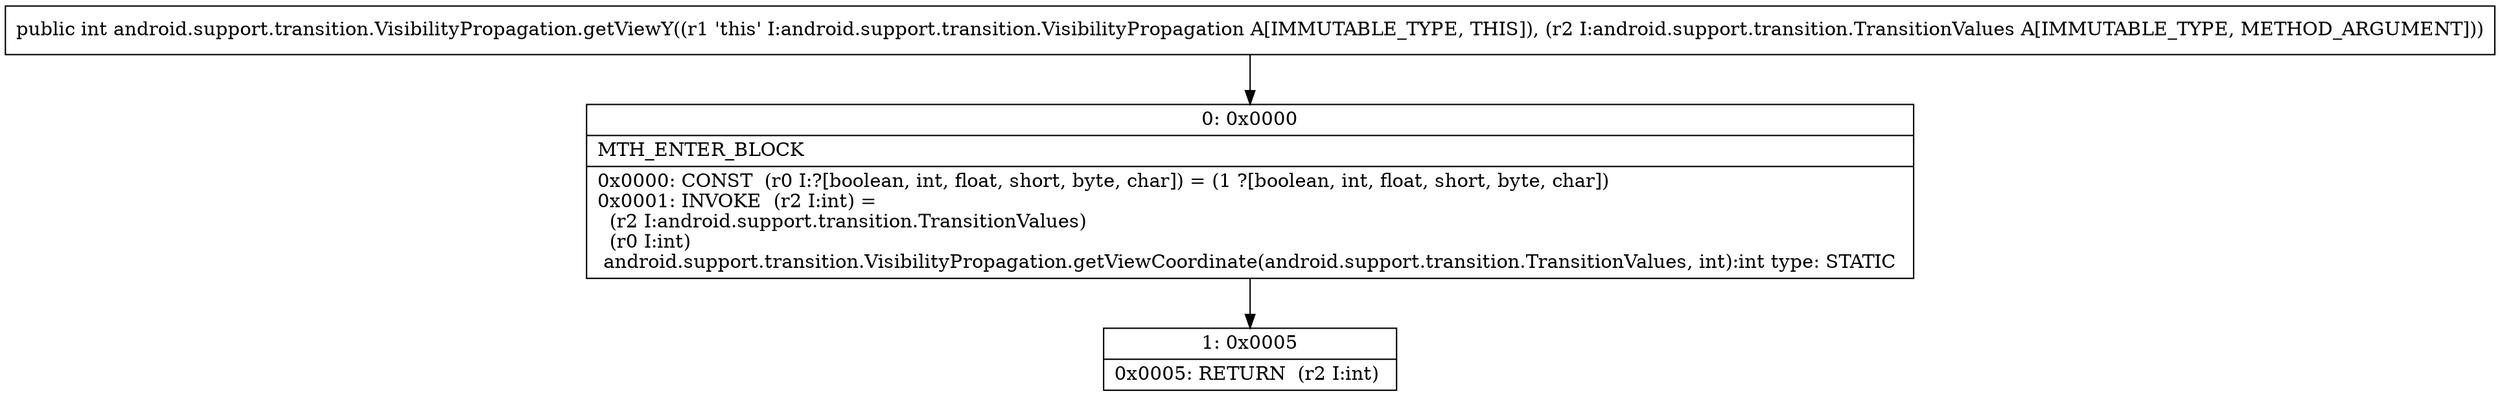digraph "CFG forandroid.support.transition.VisibilityPropagation.getViewY(Landroid\/support\/transition\/TransitionValues;)I" {
Node_0 [shape=record,label="{0\:\ 0x0000|MTH_ENTER_BLOCK\l|0x0000: CONST  (r0 I:?[boolean, int, float, short, byte, char]) = (1 ?[boolean, int, float, short, byte, char]) \l0x0001: INVOKE  (r2 I:int) = \l  (r2 I:android.support.transition.TransitionValues)\l  (r0 I:int)\l android.support.transition.VisibilityPropagation.getViewCoordinate(android.support.transition.TransitionValues, int):int type: STATIC \l}"];
Node_1 [shape=record,label="{1\:\ 0x0005|0x0005: RETURN  (r2 I:int) \l}"];
MethodNode[shape=record,label="{public int android.support.transition.VisibilityPropagation.getViewY((r1 'this' I:android.support.transition.VisibilityPropagation A[IMMUTABLE_TYPE, THIS]), (r2 I:android.support.transition.TransitionValues A[IMMUTABLE_TYPE, METHOD_ARGUMENT])) }"];
MethodNode -> Node_0;
Node_0 -> Node_1;
}

